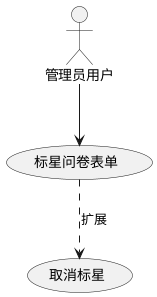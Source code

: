 /** 标题注释区
@startuml
'配置区

' 顶部
'header 食途科技
'title 登录/注册
'主体区

管理员用户 --> (标星问卷表单)
(标星问卷表单) ..> (取消标星) : 扩展



'尾部
'caption
'说明:
'登录/注册用例
'
'end caption


'样式区
<style>

caption{
FontColor Black
}
header{
FontColor Black
FontSize 18
}
</style>

@enduml

@startuml
help themes
@enduml
